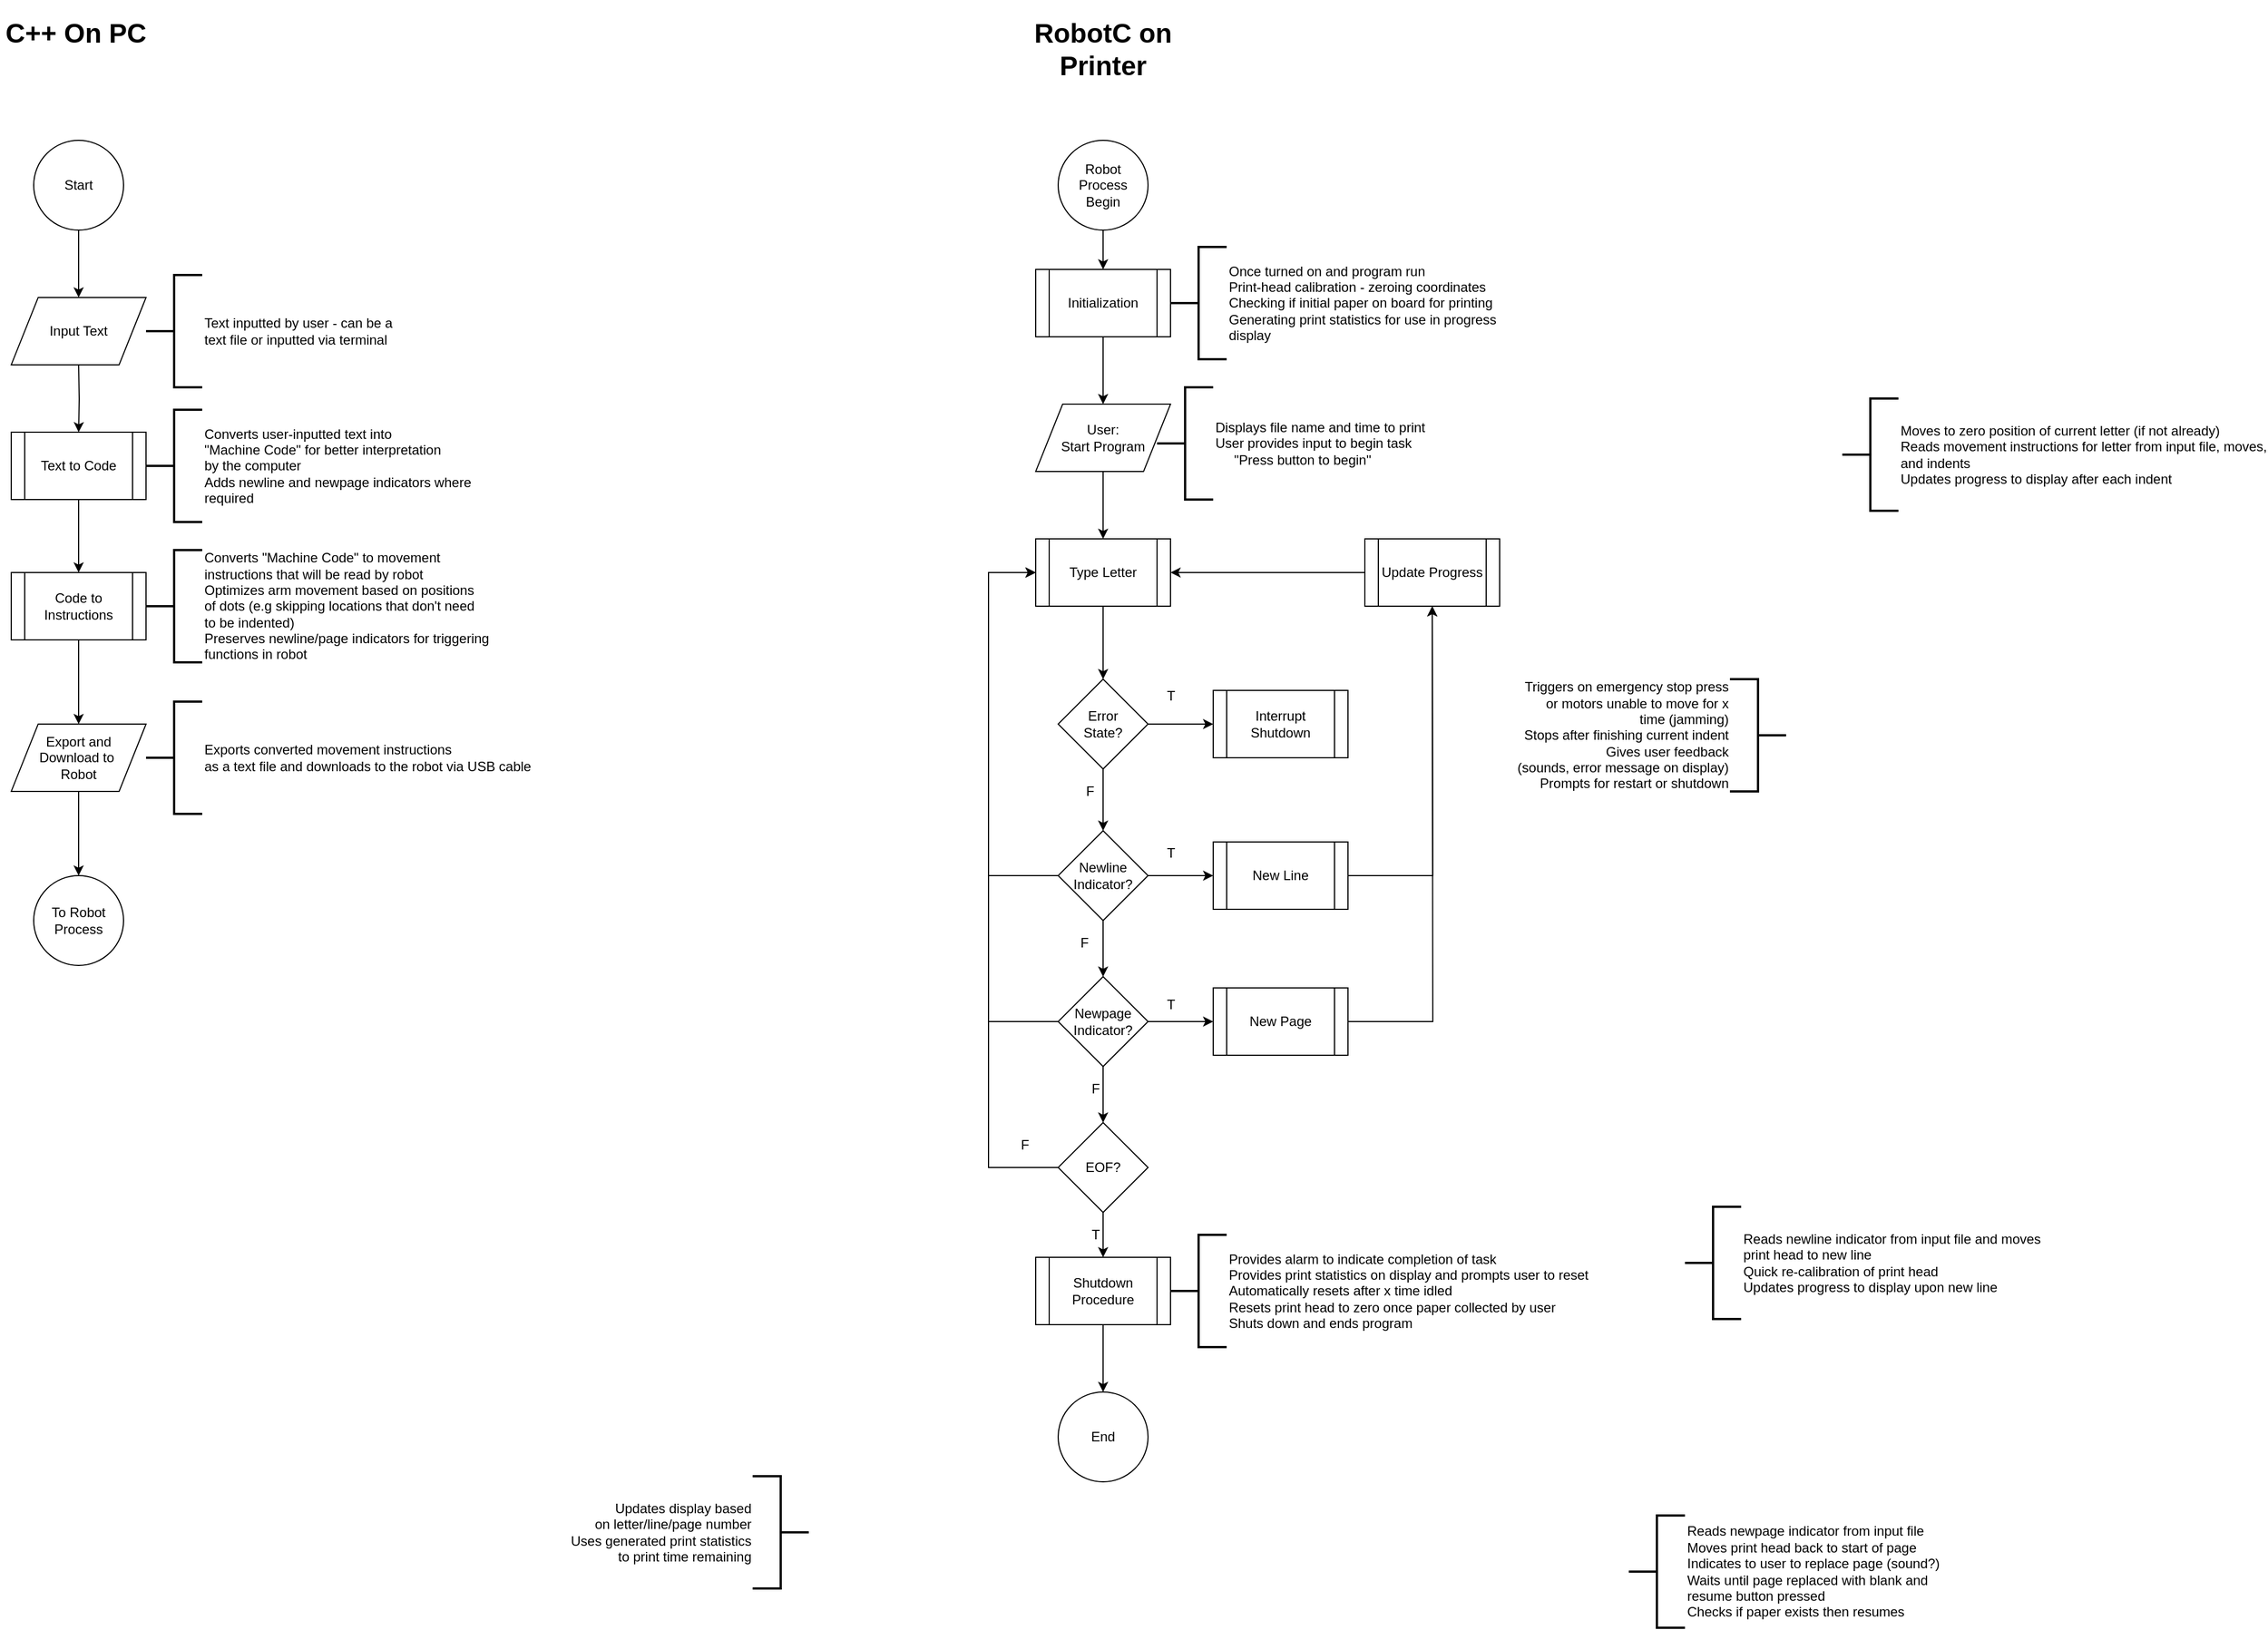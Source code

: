 <mxfile version="12.7.9" type="github">
  <diagram id="C5RBs43oDa-KdzZeNtuy" name="Page-1">
    <mxGraphModel dx="2059" dy="1694" grid="1" gridSize="5" guides="1" tooltips="1" connect="1" arrows="1" fold="1" page="1" pageScale="1" pageWidth="850" pageHeight="1100" math="0" shadow="0">
      <root>
        <mxCell id="WIyWlLk6GJQsqaUBKTNV-0" />
        <mxCell id="WIyWlLk6GJQsqaUBKTNV-1" parent="WIyWlLk6GJQsqaUBKTNV-0" />
        <mxCell id="BmHXxrfX6KbqaexEfkKZ-5" style="edgeStyle=orthogonalEdgeStyle;rounded=0;orthogonalLoop=1;jettySize=auto;html=1;entryX=0.5;entryY=0;entryDx=0;entryDy=0;" parent="WIyWlLk6GJQsqaUBKTNV-1" edge="1">
          <mxGeometry relative="1" as="geometry">
            <mxPoint x="-90" y="205" as="targetPoint" />
            <mxPoint x="-90" y="140" as="sourcePoint" />
          </mxGeometry>
        </mxCell>
        <mxCell id="BmHXxrfX6KbqaexEfkKZ-9" style="edgeStyle=orthogonalEdgeStyle;rounded=0;orthogonalLoop=1;jettySize=auto;html=1;entryX=0.5;entryY=0;entryDx=0;entryDy=0;" parent="WIyWlLk6GJQsqaUBKTNV-1" target="BmHXxrfX6KbqaexEfkKZ-7" edge="1">
          <mxGeometry relative="1" as="geometry">
            <mxPoint x="-90" y="265" as="sourcePoint" />
          </mxGeometry>
        </mxCell>
        <mxCell id="BmHXxrfX6KbqaexEfkKZ-10" style="edgeStyle=orthogonalEdgeStyle;rounded=0;orthogonalLoop=1;jettySize=auto;html=1;entryX=0.5;entryY=0;entryDx=0;entryDy=0;" parent="WIyWlLk6GJQsqaUBKTNV-1" source="BmHXxrfX6KbqaexEfkKZ-7" target="BmHXxrfX6KbqaexEfkKZ-8" edge="1">
          <mxGeometry relative="1" as="geometry" />
        </mxCell>
        <mxCell id="BmHXxrfX6KbqaexEfkKZ-7" value="Text to Code" style="shape=process;whiteSpace=wrap;html=1;backgroundOutline=1;" parent="WIyWlLk6GJQsqaUBKTNV-1" vertex="1">
          <mxGeometry x="-150" y="325" width="120" height="60" as="geometry" />
        </mxCell>
        <mxCell id="BmHXxrfX6KbqaexEfkKZ-12" style="edgeStyle=orthogonalEdgeStyle;rounded=0;orthogonalLoop=1;jettySize=auto;html=1;entryX=0.5;entryY=0;entryDx=0;entryDy=0;" parent="WIyWlLk6GJQsqaUBKTNV-1" source="BmHXxrfX6KbqaexEfkKZ-8" target="BmHXxrfX6KbqaexEfkKZ-11" edge="1">
          <mxGeometry relative="1" as="geometry" />
        </mxCell>
        <mxCell id="BmHXxrfX6KbqaexEfkKZ-8" value="Code to Instructions" style="shape=process;whiteSpace=wrap;html=1;backgroundOutline=1;" parent="WIyWlLk6GJQsqaUBKTNV-1" vertex="1">
          <mxGeometry x="-150" y="450" width="120" height="60" as="geometry" />
        </mxCell>
        <mxCell id="BmHXxrfX6KbqaexEfkKZ-111" value="" style="edgeStyle=orthogonalEdgeStyle;rounded=0;orthogonalLoop=1;jettySize=auto;html=1;" parent="WIyWlLk6GJQsqaUBKTNV-1" source="BmHXxrfX6KbqaexEfkKZ-11" target="BmHXxrfX6KbqaexEfkKZ-110" edge="1">
          <mxGeometry relative="1" as="geometry" />
        </mxCell>
        <mxCell id="BmHXxrfX6KbqaexEfkKZ-11" value="Export and&lt;br&gt;Download to&amp;nbsp;&lt;br&gt;Robot" style="shape=parallelogram;perimeter=parallelogramPerimeter;whiteSpace=wrap;html=1;" parent="WIyWlLk6GJQsqaUBKTNV-1" vertex="1">
          <mxGeometry x="-150" y="585" width="120" height="60" as="geometry" />
        </mxCell>
        <mxCell id="BmHXxrfX6KbqaexEfkKZ-126" value="" style="edgeStyle=orthogonalEdgeStyle;rounded=0;orthogonalLoop=1;jettySize=auto;html=1;" parent="WIyWlLk6GJQsqaUBKTNV-1" source="BmHXxrfX6KbqaexEfkKZ-16" target="BmHXxrfX6KbqaexEfkKZ-29" edge="1">
          <mxGeometry relative="1" as="geometry" />
        </mxCell>
        <mxCell id="BmHXxrfX6KbqaexEfkKZ-16" value="User: &lt;br&gt;Start Program" style="shape=parallelogram;perimeter=parallelogramPerimeter;whiteSpace=wrap;html=1;" parent="WIyWlLk6GJQsqaUBKTNV-1" vertex="1">
          <mxGeometry x="762" y="300" width="120" height="60" as="geometry" />
        </mxCell>
        <mxCell id="BmHXxrfX6KbqaexEfkKZ-125" value="" style="edgeStyle=orthogonalEdgeStyle;rounded=0;orthogonalLoop=1;jettySize=auto;html=1;" parent="WIyWlLk6GJQsqaUBKTNV-1" source="BmHXxrfX6KbqaexEfkKZ-18" target="BmHXxrfX6KbqaexEfkKZ-16" edge="1">
          <mxGeometry relative="1" as="geometry" />
        </mxCell>
        <mxCell id="BmHXxrfX6KbqaexEfkKZ-18" value="Initialization" style="shape=process;whiteSpace=wrap;html=1;backgroundOutline=1;" parent="WIyWlLk6GJQsqaUBKTNV-1" vertex="1">
          <mxGeometry x="762" y="180" width="120" height="60" as="geometry" />
        </mxCell>
        <mxCell id="yqZYjy857sCWQPr6tqmn-24" style="edgeStyle=orthogonalEdgeStyle;rounded=0;orthogonalLoop=1;jettySize=auto;html=1;exitX=0.5;exitY=1;exitDx=0;exitDy=0;entryX=0.5;entryY=0;entryDx=0;entryDy=0;" edge="1" parent="WIyWlLk6GJQsqaUBKTNV-1" source="BmHXxrfX6KbqaexEfkKZ-29" target="yqZYjy857sCWQPr6tqmn-23">
          <mxGeometry relative="1" as="geometry" />
        </mxCell>
        <mxCell id="BmHXxrfX6KbqaexEfkKZ-29" value="Type Letter" style="shape=process;whiteSpace=wrap;html=1;backgroundOutline=1;" parent="WIyWlLk6GJQsqaUBKTNV-1" vertex="1">
          <mxGeometry x="762" y="420" width="120" height="60" as="geometry" />
        </mxCell>
        <mxCell id="yqZYjy857sCWQPr6tqmn-45" style="edgeStyle=orthogonalEdgeStyle;rounded=0;orthogonalLoop=1;jettySize=auto;html=1;exitX=1;exitY=0.5;exitDx=0;exitDy=0;" edge="1" parent="WIyWlLk6GJQsqaUBKTNV-1" source="BmHXxrfX6KbqaexEfkKZ-31">
          <mxGeometry relative="1" as="geometry">
            <mxPoint x="1115" y="480" as="targetPoint" />
          </mxGeometry>
        </mxCell>
        <mxCell id="BmHXxrfX6KbqaexEfkKZ-31" value="New Line" style="shape=process;whiteSpace=wrap;html=1;backgroundOutline=1;" parent="WIyWlLk6GJQsqaUBKTNV-1" vertex="1">
          <mxGeometry x="920" y="690" width="120" height="60" as="geometry" />
        </mxCell>
        <mxCell id="yqZYjy857sCWQPr6tqmn-46" style="edgeStyle=orthogonalEdgeStyle;rounded=0;orthogonalLoop=1;jettySize=auto;html=1;exitX=1;exitY=0.5;exitDx=0;exitDy=0;" edge="1" parent="WIyWlLk6GJQsqaUBKTNV-1" source="BmHXxrfX6KbqaexEfkKZ-32">
          <mxGeometry relative="1" as="geometry">
            <mxPoint x="1115" y="480" as="targetPoint" />
          </mxGeometry>
        </mxCell>
        <mxCell id="BmHXxrfX6KbqaexEfkKZ-32" value="New Page" style="shape=process;whiteSpace=wrap;html=1;backgroundOutline=1;" parent="WIyWlLk6GJQsqaUBKTNV-1" vertex="1">
          <mxGeometry x="920" y="820" width="120" height="60" as="geometry" />
        </mxCell>
        <mxCell id="BmHXxrfX6KbqaexEfkKZ-112" value="" style="edgeStyle=orthogonalEdgeStyle;rounded=0;orthogonalLoop=1;jettySize=auto;html=1;" parent="WIyWlLk6GJQsqaUBKTNV-1" source="BmHXxrfX6KbqaexEfkKZ-33" target="BmHXxrfX6KbqaexEfkKZ-109" edge="1">
          <mxGeometry relative="1" as="geometry" />
        </mxCell>
        <mxCell id="BmHXxrfX6KbqaexEfkKZ-33" value="Shutdown Procedure" style="shape=process;whiteSpace=wrap;html=1;backgroundOutline=1;" parent="WIyWlLk6GJQsqaUBKTNV-1" vertex="1">
          <mxGeometry x="762" y="1060" width="120" height="60" as="geometry" />
        </mxCell>
        <mxCell id="BmHXxrfX6KbqaexEfkKZ-35" value="Input Text" style="shape=parallelogram;perimeter=parallelogramPerimeter;whiteSpace=wrap;html=1;" parent="WIyWlLk6GJQsqaUBKTNV-1" vertex="1">
          <mxGeometry x="-150" y="205" width="120" height="60" as="geometry" />
        </mxCell>
        <mxCell id="BmHXxrfX6KbqaexEfkKZ-36" value="Start" style="ellipse;whiteSpace=wrap;html=1;aspect=fixed;" parent="WIyWlLk6GJQsqaUBKTNV-1" vertex="1">
          <mxGeometry x="-130" y="65" width="80" height="80" as="geometry" />
        </mxCell>
        <mxCell id="BmHXxrfX6KbqaexEfkKZ-45" value="Converts &quot;Machine Code&quot; to movement&amp;nbsp;&lt;br&gt;instructions that will be read by robot&amp;nbsp;&lt;br&gt;Optimizes arm movement based on positions&lt;br&gt;of dots (e.g skipping locations that don&#39;t need&lt;br&gt;to be indented)&lt;br&gt;Preserves newline/page indicators for triggering&lt;br&gt;functions in robot" style="strokeWidth=2;html=1;shape=mxgraph.flowchart.annotation_2;align=left;labelPosition=right;pointerEvents=1;" parent="WIyWlLk6GJQsqaUBKTNV-1" vertex="1">
          <mxGeometry x="-30" y="430" width="50" height="100" as="geometry" />
        </mxCell>
        <mxCell id="BmHXxrfX6KbqaexEfkKZ-47" value="&lt;div&gt;Converts user-inputted text into&amp;nbsp;&lt;/div&gt;&lt;div&gt;&quot;Machine Code&quot; for better interpretation&lt;/div&gt;&lt;div&gt;by the computer&lt;/div&gt;&lt;div&gt;Adds newline and newpage indicators where&amp;nbsp;&lt;/div&gt;&lt;div&gt;required&lt;/div&gt;" style="strokeWidth=2;html=1;shape=mxgraph.flowchart.annotation_2;align=left;labelPosition=right;pointerEvents=1;" parent="WIyWlLk6GJQsqaUBKTNV-1" vertex="1">
          <mxGeometry x="-30" y="305" width="50" height="100" as="geometry" />
        </mxCell>
        <mxCell id="BmHXxrfX6KbqaexEfkKZ-48" value="Once turned on and program run&lt;br&gt;Print-head calibration - zeroing coordinates&lt;br&gt;Checking if initial paper on board for printing&lt;br&gt;Generating print statistics for use in progress&lt;br&gt;display" style="strokeWidth=2;html=1;shape=mxgraph.flowchart.annotation_2;align=left;labelPosition=right;pointerEvents=1;" parent="WIyWlLk6GJQsqaUBKTNV-1" vertex="1">
          <mxGeometry x="882" y="160" width="50" height="100" as="geometry" />
        </mxCell>
        <mxCell id="BmHXxrfX6KbqaexEfkKZ-61" value="Moves to zero position of current letter (if not already)&lt;br&gt;Reads movement instructions for letter from input file, moves,&lt;br&gt;and indents&amp;nbsp;&lt;br&gt;Updates progress to display after each indent" style="strokeWidth=2;html=1;shape=mxgraph.flowchart.annotation_2;align=left;labelPosition=right;pointerEvents=1;" parent="WIyWlLk6GJQsqaUBKTNV-1" vertex="1">
          <mxGeometry x="1480" y="295" width="50" height="100" as="geometry" />
        </mxCell>
        <mxCell id="BmHXxrfX6KbqaexEfkKZ-62" value="Reads newline indicator from input file and moves&lt;br&gt;print head to new line&lt;br&gt;Quick re-calibration of print head&lt;br&gt;Updates progress to display upon new line" style="strokeWidth=2;html=1;shape=mxgraph.flowchart.annotation_2;align=left;labelPosition=right;pointerEvents=1;" parent="WIyWlLk6GJQsqaUBKTNV-1" vertex="1">
          <mxGeometry x="1340" y="1015" width="50" height="100" as="geometry" />
        </mxCell>
        <mxCell id="BmHXxrfX6KbqaexEfkKZ-63" value="Reads newpage indicator from input file&lt;br&gt;Moves print head back to start of page&lt;br&gt;Indicates to user to replace page (sound?)&lt;br&gt;Waits until page replaced with blank and&amp;nbsp;&lt;br&gt;resume button pressed&lt;br&gt;Checks if paper exists then resumes" style="strokeWidth=2;html=1;shape=mxgraph.flowchart.annotation_2;align=left;labelPosition=right;pointerEvents=1;" parent="WIyWlLk6GJQsqaUBKTNV-1" vertex="1">
          <mxGeometry x="1290" y="1290" width="50" height="100" as="geometry" />
        </mxCell>
        <mxCell id="BmHXxrfX6KbqaexEfkKZ-64" value="Provides alarm to indicate completion of task&lt;br&gt;Provides print statistics on display and prompts user to reset&lt;br&gt;Automatically resets after x time idled&lt;br&gt;Resets print head to zero once paper collected by user&lt;br&gt;Shuts down and ends program" style="strokeWidth=2;html=1;shape=mxgraph.flowchart.annotation_2;align=left;labelPosition=right;pointerEvents=1;" parent="WIyWlLk6GJQsqaUBKTNV-1" vertex="1">
          <mxGeometry x="882" y="1040" width="50" height="100" as="geometry" />
        </mxCell>
        <mxCell id="BmHXxrfX6KbqaexEfkKZ-65" value="Text inputted by user - can be a &lt;br&gt;text file or inputted via terminal" style="strokeWidth=2;html=1;shape=mxgraph.flowchart.annotation_2;align=left;labelPosition=right;pointerEvents=1;" parent="WIyWlLk6GJQsqaUBKTNV-1" vertex="1">
          <mxGeometry x="-30" y="185" width="50" height="100" as="geometry" />
        </mxCell>
        <mxCell id="BmHXxrfX6KbqaexEfkKZ-67" value="Exports converted movement instructions&lt;br&gt;as a text file and downloads to the robot via USB cable" style="strokeWidth=2;html=1;shape=mxgraph.flowchart.annotation_2;align=left;labelPosition=right;pointerEvents=1;" parent="WIyWlLk6GJQsqaUBKTNV-1" vertex="1">
          <mxGeometry x="-30" y="565" width="50" height="100" as="geometry" />
        </mxCell>
        <mxCell id="BmHXxrfX6KbqaexEfkKZ-68" value="Displays file name and time to print&lt;br&gt;User provides input to begin task&lt;br&gt;&amp;nbsp; &amp;nbsp; &amp;nbsp;&quot;Press button to begin&quot;" style="strokeWidth=2;html=1;shape=mxgraph.flowchart.annotation_2;align=left;labelPosition=right;pointerEvents=1;" parent="WIyWlLk6GJQsqaUBKTNV-1" vertex="1">
          <mxGeometry x="870" y="285" width="50" height="100" as="geometry" />
        </mxCell>
        <mxCell id="yqZYjy857sCWQPr6tqmn-44" style="edgeStyle=orthogonalEdgeStyle;rounded=0;orthogonalLoop=1;jettySize=auto;html=1;exitX=0;exitY=0.5;exitDx=0;exitDy=0;entryX=1;entryY=0.5;entryDx=0;entryDy=0;" edge="1" parent="WIyWlLk6GJQsqaUBKTNV-1" source="BmHXxrfX6KbqaexEfkKZ-97" target="BmHXxrfX6KbqaexEfkKZ-29">
          <mxGeometry relative="1" as="geometry" />
        </mxCell>
        <mxCell id="BmHXxrfX6KbqaexEfkKZ-97" value="Update Progress" style="shape=process;whiteSpace=wrap;html=1;backgroundOutline=1;" parent="WIyWlLk6GJQsqaUBKTNV-1" vertex="1">
          <mxGeometry x="1055" y="420" width="120" height="60" as="geometry" />
        </mxCell>
        <mxCell id="BmHXxrfX6KbqaexEfkKZ-98" value="Updates display based&lt;br&gt;on letter/line/page number&lt;br&gt;Uses generated print statistics&lt;br&gt;to print time remaining" style="strokeWidth=2;html=1;shape=mxgraph.flowchart.annotation_2;align=right;labelPosition=left;pointerEvents=1;direction=west;verticalLabelPosition=middle;verticalAlign=middle;" parent="WIyWlLk6GJQsqaUBKTNV-1" vertex="1">
          <mxGeometry x="510" y="1255" width="50" height="100" as="geometry" />
        </mxCell>
        <mxCell id="BmHXxrfX6KbqaexEfkKZ-127" value="" style="edgeStyle=orthogonalEdgeStyle;rounded=0;orthogonalLoop=1;jettySize=auto;html=1;" parent="WIyWlLk6GJQsqaUBKTNV-1" source="BmHXxrfX6KbqaexEfkKZ-108" target="BmHXxrfX6KbqaexEfkKZ-18" edge="1">
          <mxGeometry relative="1" as="geometry" />
        </mxCell>
        <mxCell id="BmHXxrfX6KbqaexEfkKZ-108" value="Robot Process&lt;br&gt;Begin" style="ellipse;whiteSpace=wrap;html=1;aspect=fixed;" parent="WIyWlLk6GJQsqaUBKTNV-1" vertex="1">
          <mxGeometry x="782" y="65" width="80" height="80" as="geometry" />
        </mxCell>
        <mxCell id="BmHXxrfX6KbqaexEfkKZ-109" value="End" style="ellipse;whiteSpace=wrap;html=1;aspect=fixed;" parent="WIyWlLk6GJQsqaUBKTNV-1" vertex="1">
          <mxGeometry x="782" y="1180" width="80" height="80" as="geometry" />
        </mxCell>
        <mxCell id="BmHXxrfX6KbqaexEfkKZ-110" value="To Robot Process" style="ellipse;whiteSpace=wrap;html=1;aspect=fixed;" parent="WIyWlLk6GJQsqaUBKTNV-1" vertex="1">
          <mxGeometry x="-130" y="720" width="80" height="80" as="geometry" />
        </mxCell>
        <mxCell id="BmHXxrfX6KbqaexEfkKZ-120" value="&lt;h1&gt;C++ On PC&lt;/h1&gt;" style="text;html=1;strokeColor=none;fillColor=none;spacing=5;spacingTop=-20;whiteSpace=wrap;overflow=hidden;rounded=0;" parent="WIyWlLk6GJQsqaUBKTNV-1" vertex="1">
          <mxGeometry x="-160" y="-50" width="140" height="55" as="geometry" />
        </mxCell>
        <mxCell id="BmHXxrfX6KbqaexEfkKZ-121" value="&lt;h1&gt;RobotC on Printer&lt;/h1&gt;" style="text;html=1;strokeColor=none;fillColor=none;spacing=5;spacingTop=-20;whiteSpace=wrap;overflow=hidden;rounded=0;align=center;" parent="WIyWlLk6GJQsqaUBKTNV-1" vertex="1">
          <mxGeometry x="752" y="-50" width="140" height="60" as="geometry" />
        </mxCell>
        <mxCell id="yqZYjy857sCWQPr6tqmn-1" value="Interrupt Shutdown" style="shape=process;whiteSpace=wrap;html=1;backgroundOutline=1;" vertex="1" parent="WIyWlLk6GJQsqaUBKTNV-1">
          <mxGeometry x="920" y="555" width="120" height="60" as="geometry" />
        </mxCell>
        <mxCell id="yqZYjy857sCWQPr6tqmn-4" value="Triggers on emergency stop press&lt;br&gt;or motors unable to move for x &lt;br&gt;time (jamming)&lt;br&gt;Stops after finishing current indent&lt;br&gt;Gives user feedback &lt;br&gt;(sounds, error message on display)&lt;br&gt;Prompts for restart or shutdown" style="strokeWidth=2;html=1;shape=mxgraph.flowchart.annotation_2;align=right;labelPosition=left;pointerEvents=1;direction=west;verticalLabelPosition=middle;verticalAlign=middle;" vertex="1" parent="WIyWlLk6GJQsqaUBKTNV-1">
          <mxGeometry x="1380" y="545" width="50" height="100" as="geometry" />
        </mxCell>
        <mxCell id="yqZYjy857sCWQPr6tqmn-34" style="edgeStyle=orthogonalEdgeStyle;rounded=0;orthogonalLoop=1;jettySize=auto;html=1;exitX=0.5;exitY=1;exitDx=0;exitDy=0;entryX=0.5;entryY=0;entryDx=0;entryDy=0;" edge="1" parent="WIyWlLk6GJQsqaUBKTNV-1" source="yqZYjy857sCWQPr6tqmn-18" target="BmHXxrfX6KbqaexEfkKZ-33">
          <mxGeometry relative="1" as="geometry" />
        </mxCell>
        <mxCell id="yqZYjy857sCWQPr6tqmn-49" style="edgeStyle=orthogonalEdgeStyle;rounded=0;orthogonalLoop=1;jettySize=auto;html=1;exitX=0;exitY=0.5;exitDx=0;exitDy=0;entryX=0;entryY=0.5;entryDx=0;entryDy=0;" edge="1" parent="WIyWlLk6GJQsqaUBKTNV-1" source="yqZYjy857sCWQPr6tqmn-18" target="BmHXxrfX6KbqaexEfkKZ-29">
          <mxGeometry relative="1" as="geometry">
            <Array as="points">
              <mxPoint x="720" y="980" />
              <mxPoint x="720" y="450" />
            </Array>
          </mxGeometry>
        </mxCell>
        <mxCell id="yqZYjy857sCWQPr6tqmn-18" value="EOF?" style="rhombus;whiteSpace=wrap;html=1;" vertex="1" parent="WIyWlLk6GJQsqaUBKTNV-1">
          <mxGeometry x="782" y="940" width="80" height="80" as="geometry" />
        </mxCell>
        <mxCell id="yqZYjy857sCWQPr6tqmn-35" style="edgeStyle=orthogonalEdgeStyle;rounded=0;orthogonalLoop=1;jettySize=auto;html=1;exitX=0.5;exitY=1;exitDx=0;exitDy=0;entryX=0.5;entryY=0;entryDx=0;entryDy=0;" edge="1" parent="WIyWlLk6GJQsqaUBKTNV-1" source="yqZYjy857sCWQPr6tqmn-19" target="yqZYjy857sCWQPr6tqmn-21">
          <mxGeometry relative="1" as="geometry" />
        </mxCell>
        <mxCell id="yqZYjy857sCWQPr6tqmn-38" style="edgeStyle=orthogonalEdgeStyle;rounded=0;orthogonalLoop=1;jettySize=auto;html=1;exitX=1;exitY=0.5;exitDx=0;exitDy=0;entryX=0;entryY=0.5;entryDx=0;entryDy=0;" edge="1" parent="WIyWlLk6GJQsqaUBKTNV-1" source="yqZYjy857sCWQPr6tqmn-19" target="BmHXxrfX6KbqaexEfkKZ-31">
          <mxGeometry relative="1" as="geometry" />
        </mxCell>
        <mxCell id="yqZYjy857sCWQPr6tqmn-47" style="edgeStyle=orthogonalEdgeStyle;rounded=0;orthogonalLoop=1;jettySize=auto;html=1;exitX=0;exitY=0.5;exitDx=0;exitDy=0;entryX=0;entryY=0.5;entryDx=0;entryDy=0;" edge="1" parent="WIyWlLk6GJQsqaUBKTNV-1" source="yqZYjy857sCWQPr6tqmn-19" target="BmHXxrfX6KbqaexEfkKZ-29">
          <mxGeometry relative="1" as="geometry">
            <Array as="points">
              <mxPoint x="720" y="720" />
              <mxPoint x="720" y="450" />
            </Array>
          </mxGeometry>
        </mxCell>
        <mxCell id="yqZYjy857sCWQPr6tqmn-19" value="Newline&lt;br&gt;Indicator?" style="rhombus;whiteSpace=wrap;html=1;" vertex="1" parent="WIyWlLk6GJQsqaUBKTNV-1">
          <mxGeometry x="782" y="680" width="80" height="80" as="geometry" />
        </mxCell>
        <mxCell id="yqZYjy857sCWQPr6tqmn-36" style="edgeStyle=orthogonalEdgeStyle;rounded=0;orthogonalLoop=1;jettySize=auto;html=1;exitX=0.5;exitY=1;exitDx=0;exitDy=0;entryX=0.5;entryY=0;entryDx=0;entryDy=0;" edge="1" parent="WIyWlLk6GJQsqaUBKTNV-1" source="yqZYjy857sCWQPr6tqmn-21" target="yqZYjy857sCWQPr6tqmn-18">
          <mxGeometry relative="1" as="geometry" />
        </mxCell>
        <mxCell id="yqZYjy857sCWQPr6tqmn-39" style="edgeStyle=orthogonalEdgeStyle;rounded=0;orthogonalLoop=1;jettySize=auto;html=1;exitX=1;exitY=0.5;exitDx=0;exitDy=0;entryX=0;entryY=0.5;entryDx=0;entryDy=0;" edge="1" parent="WIyWlLk6GJQsqaUBKTNV-1" source="yqZYjy857sCWQPr6tqmn-21" target="BmHXxrfX6KbqaexEfkKZ-32">
          <mxGeometry relative="1" as="geometry" />
        </mxCell>
        <mxCell id="yqZYjy857sCWQPr6tqmn-48" style="edgeStyle=orthogonalEdgeStyle;rounded=0;orthogonalLoop=1;jettySize=auto;html=1;exitX=0;exitY=0.5;exitDx=0;exitDy=0;entryX=0;entryY=0.5;entryDx=0;entryDy=0;" edge="1" parent="WIyWlLk6GJQsqaUBKTNV-1" source="yqZYjy857sCWQPr6tqmn-21" target="BmHXxrfX6KbqaexEfkKZ-29">
          <mxGeometry relative="1" as="geometry">
            <Array as="points">
              <mxPoint x="720" y="850" />
              <mxPoint x="720" y="450" />
            </Array>
          </mxGeometry>
        </mxCell>
        <mxCell id="yqZYjy857sCWQPr6tqmn-21" value="Newpage&lt;br&gt;Indicator?" style="rhombus;whiteSpace=wrap;html=1;" vertex="1" parent="WIyWlLk6GJQsqaUBKTNV-1">
          <mxGeometry x="782" y="810" width="80" height="80" as="geometry" />
        </mxCell>
        <mxCell id="yqZYjy857sCWQPr6tqmn-31" style="edgeStyle=orthogonalEdgeStyle;rounded=0;orthogonalLoop=1;jettySize=auto;html=1;exitX=0.5;exitY=1;exitDx=0;exitDy=0;entryX=0.5;entryY=0;entryDx=0;entryDy=0;" edge="1" parent="WIyWlLk6GJQsqaUBKTNV-1" source="yqZYjy857sCWQPr6tqmn-23" target="yqZYjy857sCWQPr6tqmn-19">
          <mxGeometry relative="1" as="geometry" />
        </mxCell>
        <mxCell id="yqZYjy857sCWQPr6tqmn-33" style="edgeStyle=orthogonalEdgeStyle;rounded=0;orthogonalLoop=1;jettySize=auto;html=1;exitX=1;exitY=0.5;exitDx=0;exitDy=0;entryX=0;entryY=0.5;entryDx=0;entryDy=0;" edge="1" parent="WIyWlLk6GJQsqaUBKTNV-1" source="yqZYjy857sCWQPr6tqmn-23" target="yqZYjy857sCWQPr6tqmn-1">
          <mxGeometry relative="1" as="geometry" />
        </mxCell>
        <mxCell id="yqZYjy857sCWQPr6tqmn-23" value="Error&lt;br&gt;State?" style="rhombus;whiteSpace=wrap;html=1;" vertex="1" parent="WIyWlLk6GJQsqaUBKTNV-1">
          <mxGeometry x="782" y="545" width="80" height="80" as="geometry" />
        </mxCell>
        <mxCell id="yqZYjy857sCWQPr6tqmn-30" value="T" style="text;html=1;align=center;verticalAlign=middle;resizable=0;points=[];autosize=1;" vertex="1" parent="WIyWlLk6GJQsqaUBKTNV-1">
          <mxGeometry x="872" y="550" width="20" height="20" as="geometry" />
        </mxCell>
        <mxCell id="yqZYjy857sCWQPr6tqmn-32" value="F" style="text;html=1;align=center;verticalAlign=middle;resizable=0;points=[];autosize=1;" vertex="1" parent="WIyWlLk6GJQsqaUBKTNV-1">
          <mxGeometry x="800" y="635" width="20" height="20" as="geometry" />
        </mxCell>
        <mxCell id="yqZYjy857sCWQPr6tqmn-50" value="F" style="text;html=1;align=center;verticalAlign=middle;resizable=0;points=[];autosize=1;" vertex="1" parent="WIyWlLk6GJQsqaUBKTNV-1">
          <mxGeometry x="795" y="770" width="20" height="20" as="geometry" />
        </mxCell>
        <mxCell id="yqZYjy857sCWQPr6tqmn-51" value="F" style="text;html=1;align=center;verticalAlign=middle;resizable=0;points=[];autosize=1;" vertex="1" parent="WIyWlLk6GJQsqaUBKTNV-1">
          <mxGeometry x="805" y="900" width="20" height="20" as="geometry" />
        </mxCell>
        <mxCell id="yqZYjy857sCWQPr6tqmn-53" value="T" style="text;html=1;align=center;verticalAlign=middle;resizable=0;points=[];autosize=1;" vertex="1" parent="WIyWlLk6GJQsqaUBKTNV-1">
          <mxGeometry x="872" y="690" width="20" height="20" as="geometry" />
        </mxCell>
        <mxCell id="yqZYjy857sCWQPr6tqmn-54" value="T" style="text;html=1;align=center;verticalAlign=middle;resizable=0;points=[];autosize=1;" vertex="1" parent="WIyWlLk6GJQsqaUBKTNV-1">
          <mxGeometry x="872" y="825" width="20" height="20" as="geometry" />
        </mxCell>
        <mxCell id="yqZYjy857sCWQPr6tqmn-55" value="F" style="text;html=1;align=center;verticalAlign=middle;resizable=0;points=[];autosize=1;" vertex="1" parent="WIyWlLk6GJQsqaUBKTNV-1">
          <mxGeometry x="742" y="950" width="20" height="20" as="geometry" />
        </mxCell>
        <mxCell id="yqZYjy857sCWQPr6tqmn-56" value="T" style="text;html=1;align=center;verticalAlign=middle;resizable=0;points=[];autosize=1;" vertex="1" parent="WIyWlLk6GJQsqaUBKTNV-1">
          <mxGeometry x="805" y="1030" width="20" height="20" as="geometry" />
        </mxCell>
      </root>
    </mxGraphModel>
  </diagram>
</mxfile>
